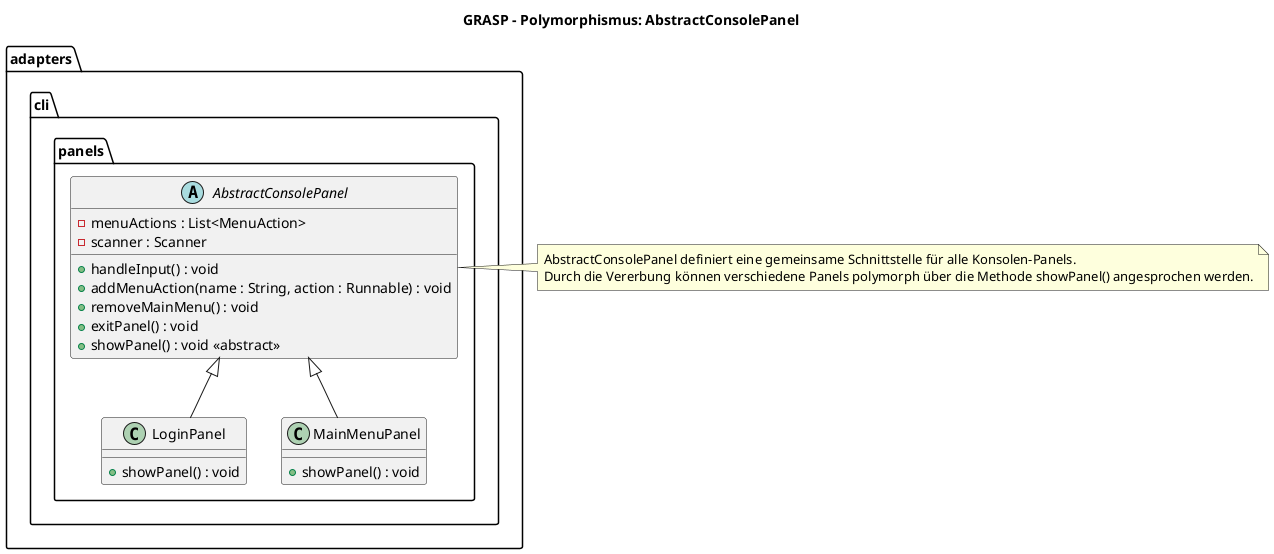 @startuml GRASP_Polymorphism_AbstractConsolePanel_Example
title GRASP – Polymorphismus: AbstractConsolePanel

package "adapters.cli.panels" {
  abstract class AbstractConsolePanel {
    - menuActions : List<MenuAction>
    - scanner : Scanner
    + handleInput() : void
    + addMenuAction(name : String, action : Runnable) : void
    + removeMainMenu() : void
    + exitPanel() : void
    + showPanel() : void <<abstract>>
  }

  class LoginPanel {
    + showPanel() : void
  }

  class MainMenuPanel {
    + showPanel() : void
  }

  AbstractConsolePanel <|-- LoginPanel
  AbstractConsolePanel <|-- MainMenuPanel
}

note right of AbstractConsolePanel
  AbstractConsolePanel definiert eine gemeinsame Schnittstelle für alle Konsolen-Panels.
  Durch die Vererbung können verschiedene Panels polymorph über die Methode showPanel() angesprochen werden.
end note

@enduml

